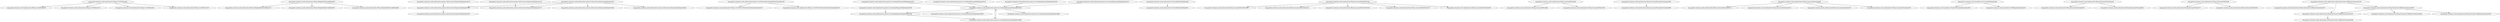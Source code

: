 digraph "ddg/ddg"
{
	"org.apache.commons.math.optimization.fitting.CurveFitter#54" -> "org.apache.commons.math.optimization.fitting.CurveFitter#83";
	"org.apache.commons.math.optimization.fitting.CurveFitter#54" -> "org.apache.commons.math.optimization.fitting.CurveFitter#131";
	"org.apache.commons.math.optimization.fitting.WeightedObservedPoint#47" -> "org.apache.commons.math.optimization.fitting.WeightedObservedPoint#71";
	"org.apache.commons.math.optimization.fitting.WeightedObservedPoint#47" -> "org.apache.commons.math.optimization.fitting.WeightedObservedPoint#57";
	"org.apache.commons.math.optimization.general.AbstractLeastSquaresOptimizer#322" -> "org.apache.commons.math.optimization.general.AbstractLeastSquaresOptimizer#208";
	"org.apache.commons.math.optimization.general.AbstractLeastSquaresOptimizer#139" -> "org.apache.commons.math.optimization.general.AbstractLeastSquaresOptimizer#208";
	"org.apache.commons.math.optimization.fitting.CurveFitter#54" -> "org.apache.commons.math.optimization.fitting.CurveFitter#43";
	"org.apache.commons.math.optimization.fitting.CurveFitter$TheoreticalValuesFunction#159" -> "org.apache.commons.math.optimization.fitting.CurveFitter$TheoreticalValuesFunction#187";
	"org.apache.commons.math.optimization.fitting.WeightedObservedPoint#47" -> "org.apache.commons.math.optimization.fitting.WeightedObservedPoint#64";
	"org.apache.commons.math.optimization.general.AbstractLeastSquaresOptimizer#322" -> "org.apache.commons.math.optimization.general.AbstractLeastSquaresOptimizer#173";
	"org.apache.commons.math.optimization.general.AbstractLeastSquaresOptimizer#124" -> "org.apache.commons.math.optimization.general.AbstractLeastSquaresOptimizer#173";
	"org.apache.commons.math.optimization.general.AbstractLeastSquaresOptimizer#322" -> "org.apache.commons.math.optimization.general.AbstractLeastSquaresOptimizer#184";
	"org.apache.commons.math.optimization.fitting.CurveFitter$TheoreticalValuesFunction#159" -> "org.apache.commons.math.optimization.fitting.CurveFitter$TheoreticalValuesFunction#150";
	"org.apache.commons.math.optimization.general.LevenbergMarquardtOptimizer#245" -> "org.apache.commons.math.optimization.general.LevenbergMarquardtOptimizer#786";
	"org.apache.commons.math.optimization.general.LevenbergMarquardtOptimizer#236" -> "org.apache.commons.math.optimization.general.LevenbergMarquardtOptimizer#786";
	"org.apache.commons.math.optimization.general.LevenbergMarquardtOptimizer#245" -> "org.apache.commons.math.optimization.general.LevenbergMarquardtOptimizer#859";
	"org.apache.commons.math.optimization.general.LevenbergMarquardtOptimizer#191" -> "org.apache.commons.math.optimization.general.LevenbergMarquardtOptimizer#245";
	"org.apache.commons.math.optimization.general.LevenbergMarquardtOptimizer#223" -> "org.apache.commons.math.optimization.general.LevenbergMarquardtOptimizer#245";
	"org.apache.commons.math.optimization.general.LevenbergMarquardtOptimizer#786" -> "org.apache.commons.math.optimization.general.LevenbergMarquardtOptimizer#493";
	"org.apache.commons.math.optimization.general.LevenbergMarquardtOptimizer#245" -> "org.apache.commons.math.optimization.general.LevenbergMarquardtOptimizer#493";
	"org.apache.commons.math.optimization.general.LevenbergMarquardtOptimizer#493" -> "org.apache.commons.math.optimization.general.LevenbergMarquardtOptimizer#245";
	"org.apache.commons.math.optimization.general.LevenbergMarquardtOptimizer#201" -> "org.apache.commons.math.optimization.general.LevenbergMarquardtOptimizer#245";
	"org.apache.commons.math.optimization.general.LevenbergMarquardtOptimizer#212" -> "org.apache.commons.math.optimization.general.LevenbergMarquardtOptimizer#245";
	"org.apache.commons.math.optimization.VectorialPointValuePair#46" -> "org.apache.commons.math.optimization.VectorialPointValuePair#81";
	"org.apache.commons.math.optimization.general.LevenbergMarquardtOptimizer#245" -> "org.apache.commons.math.optimization.general.LevenbergMarquardtOptimizer#662";
	"org.apache.commons.math.optimization.general.AbstractLeastSquaresOptimizer#208" -> "org.apache.commons.math.optimization.general.AbstractLeastSquaresOptimizer#250";
	"org.apache.commons.math.optimization.general.AbstractLeastSquaresOptimizer#322" -> "org.apache.commons.math.optimization.general.AbstractLeastSquaresOptimizer#240";
	"org.apache.commons.math.optimization.fitting.GaussianFitterTest#36" -> "org.apache.commons.math.optimization.fitting.GaussianFitterTest#193";
	"org.apache.commons.math.optimization.fitting.GaussianFitter#62" -> "org.apache.commons.math.optimization.fitting.GaussianFitter#86";
	"org.apache.commons.math.optimization.fitting.GaussianFitter#62" -> "org.apache.commons.math.optimization.fitting.GaussianFitter#104";
	"org.apache.commons.math.optimization.fitting.CurveFitter#54" -> "org.apache.commons.math.optimization.fitting.CurveFitter#103";
	"org.apache.commons.math.optimization.fitting.GaussianParametersGuesser#50" -> "org.apache.commons.math.optimization.fitting.GaussianParametersGuesser#66";
	"org.apache.commons.math.optimization.fitting.GaussianFunction#99" -> "org.apache.commons.math.optimization.fitting.GaussianFunction#132";
	"org.apache.commons.math.optimization.fitting.GaussianFunction#99" -> "org.apache.commons.math.optimization.fitting.GaussianFunction#141";
	"org.apache.commons.math.optimization.fitting.GaussianFunction#99" -> "org.apache.commons.math.optimization.fitting.GaussianFunction#150";
	"org.apache.commons.math.optimization.fitting.GaussianFunction#99" -> "org.apache.commons.math.optimization.fitting.GaussianFunction#159";
	"org.apache.commons.math.exception.util.LocalizedFormats#44" -> "org.apache.commons.math.exception.NumberIsTooSmallException#67";
	"org.apache.commons.math.optimization.fitting.GaussianFitterTest#36" -> "org.apache.commons.math.optimization.fitting.GaussianFitterTest#241";
	"org.apache.commons.math.exception.util.LocalizedFormats#44" -> "org.apache.commons.math.exception.OutOfRangeException#47";
	"org.apache.commons.math.optimization.fitting.GaussianFitterTest#36" -> "org.apache.commons.math.optimization.fitting.GaussianFitterTest#259";
	"org.apache.commons.math.optimization.fitting.GaussianFitterTest#36" -> "org.apache.commons.math.optimization.fitting.GaussianFitterTest#277";
	"org.apache.commons.math.optimization.fitting.GaussianFitterTest#36" -> "org.apache.commons.math.optimization.fitting.GaussianFitterTest#295";
	"org.apache.commons.math.optimization.fitting.HarmonicFunction#42" -> "org.apache.commons.math.optimization.fitting.HarmonicFunction#50";
	"org.apache.commons.math.optimization.fitting.HarmonicFitter#46" -> "org.apache.commons.math.optimization.fitting.HarmonicFitter#71";
	"org.apache.commons.math.optimization.fitting.HarmonicFitter#46" -> "org.apache.commons.math.optimization.fitting.HarmonicFitter#83";
	"org.apache.commons.math.optimization.fitting.HarmonicCoefficientsGuesser#143" -> "org.apache.commons.math.optimization.fitting.HarmonicCoefficientsGuesser#167";
	"org.apache.commons.math.optimization.fitting.HarmonicCoefficientsGuesser#143" -> "org.apache.commons.math.optimization.fitting.HarmonicCoefficientsGuesser#198";
	"org.apache.commons.math.optimization.fitting.HarmonicCoefficientsGuesser#143" -> "org.apache.commons.math.optimization.fitting.HarmonicCoefficientsGuesser#254";
	"org.apache.commons.math.optimization.fitting.HarmonicCoefficientsGuesser#198" -> "org.apache.commons.math.optimization.fitting.HarmonicCoefficientsGuesser#254";
	"org.apache.commons.math.optimization.fitting.HarmonicCoefficientsGuesser#198" -> "org.apache.commons.math.optimization.fitting.HarmonicCoefficientsGuesser#284";
	"org.apache.commons.math.optimization.fitting.HarmonicCoefficientsGuesser#198" -> "org.apache.commons.math.optimization.fitting.HarmonicCoefficientsGuesser#291";
	"org.apache.commons.math.optimization.fitting.HarmonicCoefficientsGuesser#254" -> "org.apache.commons.math.optimization.fitting.HarmonicCoefficientsGuesser#298";
	"org.apache.commons.math.optimization.fitting.HarmonicFunction#42" -> "org.apache.commons.math.optimization.fitting.HarmonicFunction#62";
}
